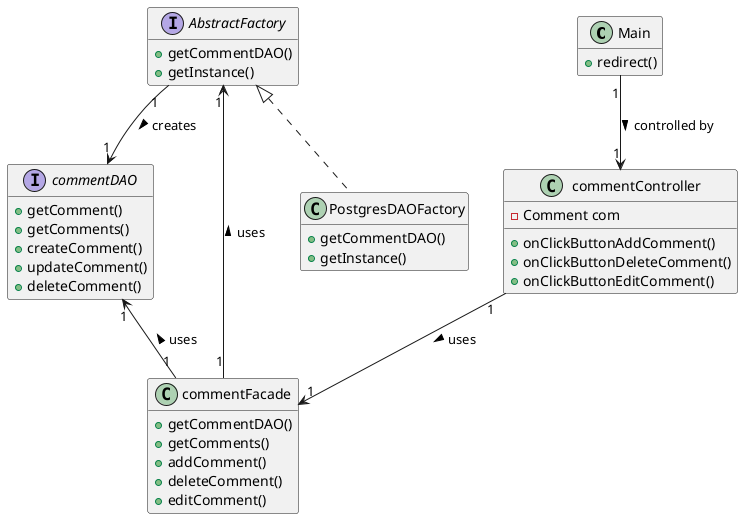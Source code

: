 @startuml

hide empty members

class "Main" as UI {
    +redirect()
}

class "commentController" as Controller {
    -Comment com
    +onClickButtonAddComment()
    +onClickButtonDeleteComment()
    +onClickButtonEditComment()
}

class "commentFacade" as Facade {
    +getCommentDAO()
    +getComments()
    +addComment()
    +deleteComment()
    +editComment()
}

interface "commentDAO" as DAO {
    +getComment()
    +getComments()
    +createComment()
    +updateComment()
    +deleteComment()

}

interface AbstractFactory {
    +getCommentDAO()
    +getInstance()
}

class PostgresDAOFactory implements AbstractFactory {
    +getCommentDAO()
    +getInstance()
}

UI       "1" -->  "1" Controller: > controlled by
Controller "1" -->  "1" Facade: > uses
Facade     "1" -u-> "1" AbstractFactory: > uses
AbstractFactory    "1" -->  "1" DAO: > creates
Facade     "1" -u-> "1" DAO: > uses



@enduml